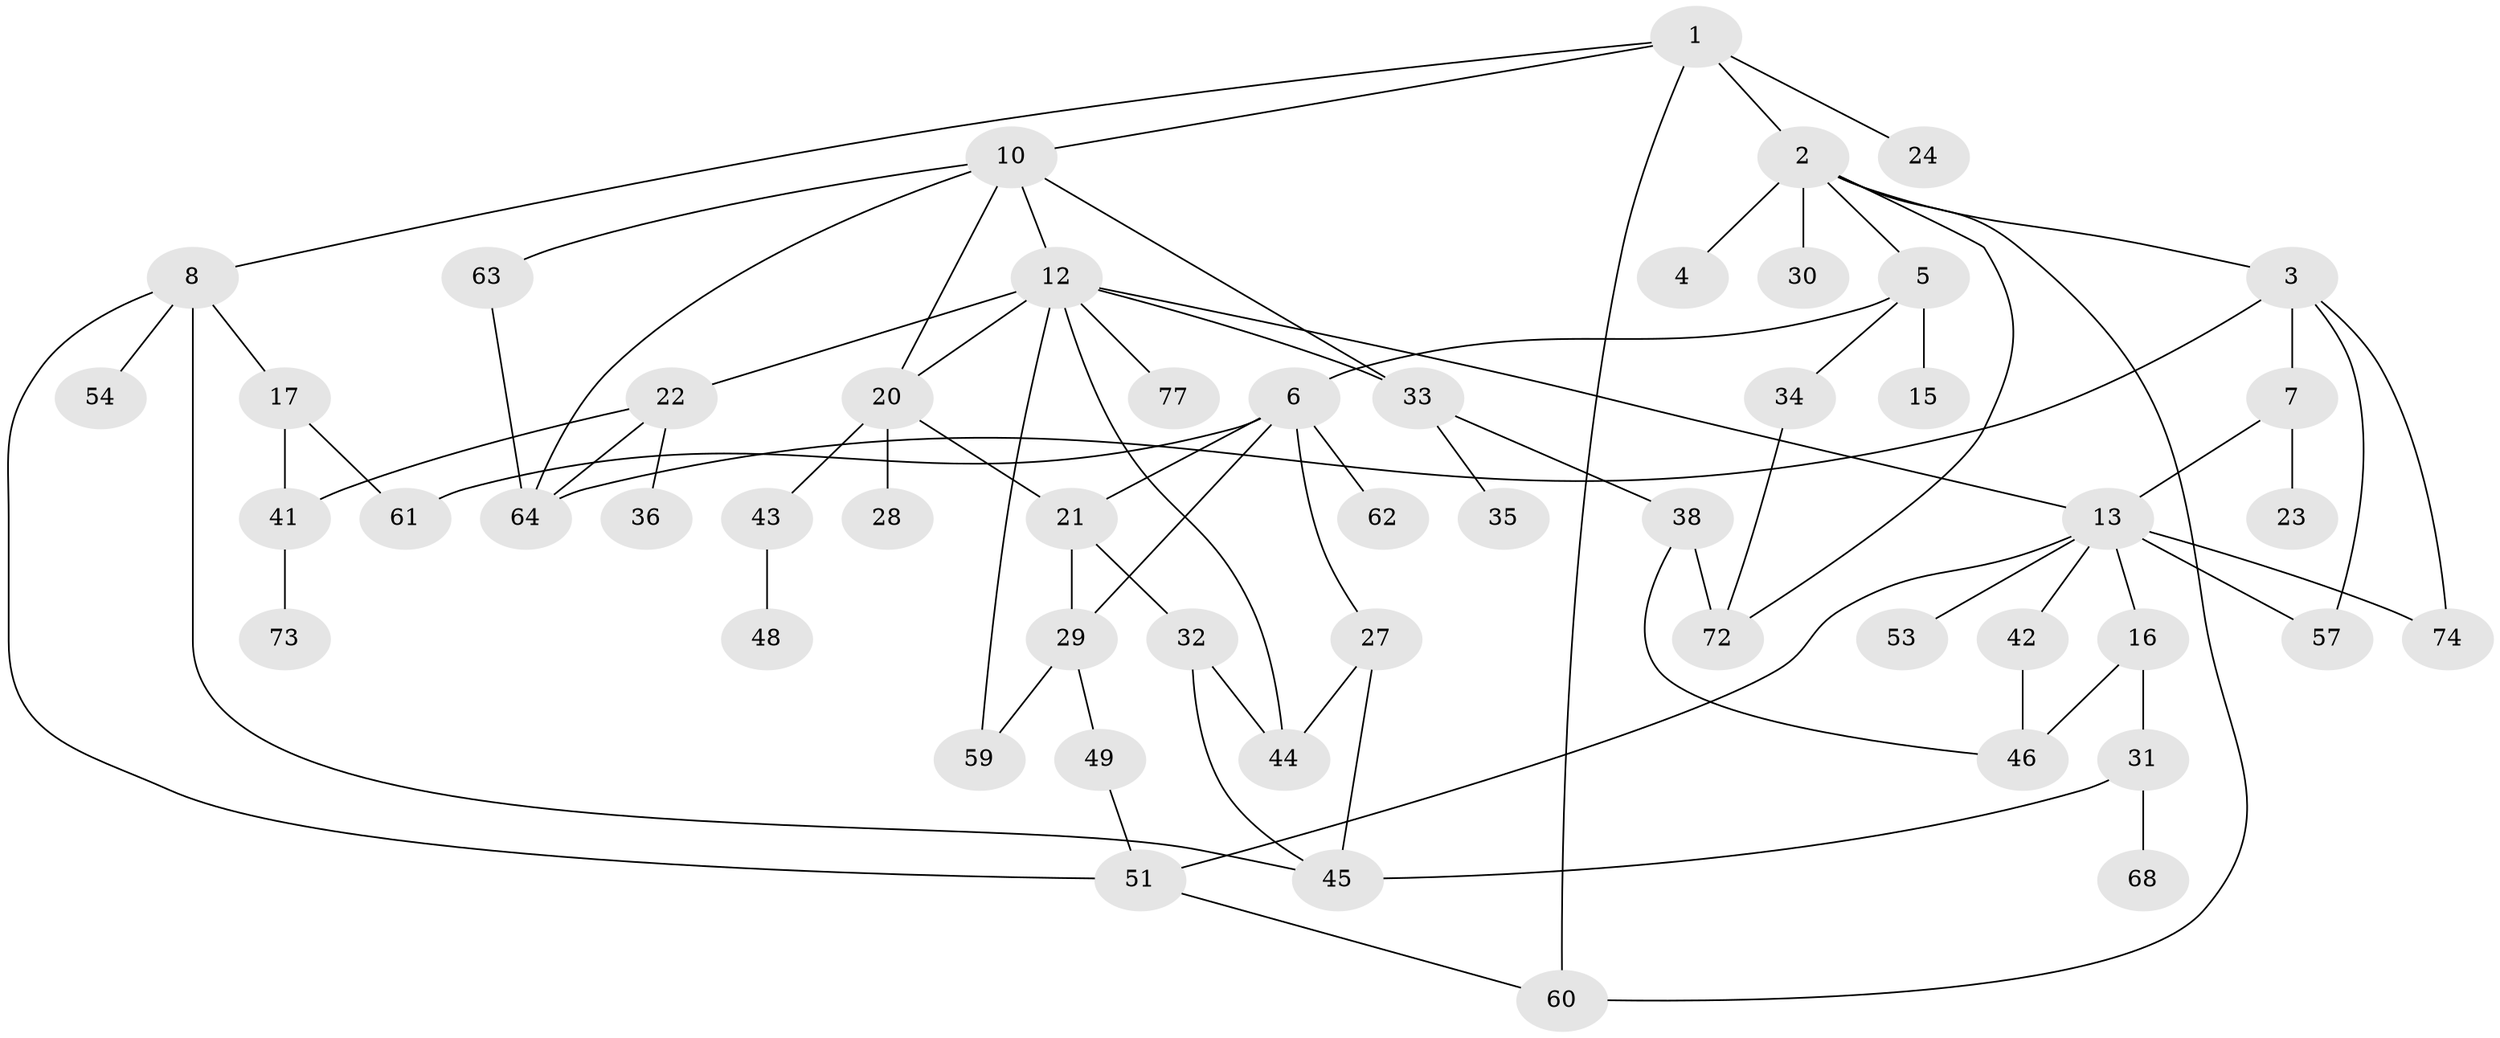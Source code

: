 // original degree distribution, {6: 0.04938271604938271, 5: 0.037037037037037035, 2: 0.32098765432098764, 4: 0.06172839506172839, 3: 0.3333333333333333, 1: 0.18518518518518517, 7: 0.012345679012345678}
// Generated by graph-tools (version 1.1) at 2025/10/02/27/25 16:10:52]
// undirected, 53 vertices, 78 edges
graph export_dot {
graph [start="1"]
  node [color=gray90,style=filled];
  1;
  2 [super="+18"];
  3 [super="+58"];
  4 [super="+9"];
  5;
  6 [super="+47"];
  7 [super="+14"];
  8 [super="+11"];
  10 [super="+67"];
  12 [super="+19"];
  13 [super="+55"];
  15;
  16 [super="+66"];
  17 [super="+79"];
  20 [super="+26"];
  21;
  22 [super="+25"];
  23;
  24 [super="+40"];
  27 [super="+71"];
  28;
  29 [super="+37"];
  30 [super="+81"];
  31;
  32;
  33;
  34 [super="+39"];
  35;
  36 [super="+75"];
  38 [super="+80"];
  41 [super="+52"];
  42;
  43;
  44;
  45 [super="+56"];
  46 [super="+50"];
  48 [super="+70"];
  49;
  51 [super="+65"];
  53;
  54;
  57;
  59;
  60 [super="+69"];
  61;
  62;
  63;
  64 [super="+78"];
  68;
  72 [super="+76"];
  73;
  74;
  77;
  1 -- 2;
  1 -- 8;
  1 -- 10;
  1 -- 24 [weight=2];
  1 -- 60;
  2 -- 3;
  2 -- 4;
  2 -- 5;
  2 -- 30;
  2 -- 60;
  2 -- 72;
  3 -- 7;
  3 -- 57;
  3 -- 64;
  3 -- 74;
  5 -- 6;
  5 -- 15;
  5 -- 34;
  6 -- 21;
  6 -- 27;
  6 -- 29;
  6 -- 62;
  6 -- 61;
  7 -- 13;
  7 -- 23;
  8 -- 17;
  8 -- 51;
  8 -- 54;
  8 -- 45;
  10 -- 12;
  10 -- 63;
  10 -- 33;
  10 -- 64;
  10 -- 20;
  12 -- 20;
  12 -- 33;
  12 -- 44;
  12 -- 59;
  12 -- 77;
  12 -- 22;
  12 -- 13;
  13 -- 16;
  13 -- 42;
  13 -- 53;
  13 -- 57;
  13 -- 74;
  13 -- 51;
  16 -- 31;
  16 -- 46;
  17 -- 61;
  17 -- 41;
  20 -- 28;
  20 -- 43;
  20 -- 21;
  21 -- 32;
  21 -- 29;
  22 -- 36;
  22 -- 64;
  22 -- 41;
  27 -- 45;
  27 -- 44;
  29 -- 59;
  29 -- 49;
  31 -- 68;
  31 -- 45;
  32 -- 44;
  32 -- 45;
  33 -- 35;
  33 -- 38;
  34 -- 72;
  38 -- 46;
  38 -- 72;
  41 -- 73;
  42 -- 46;
  43 -- 48;
  49 -- 51;
  51 -- 60;
  63 -- 64;
}
